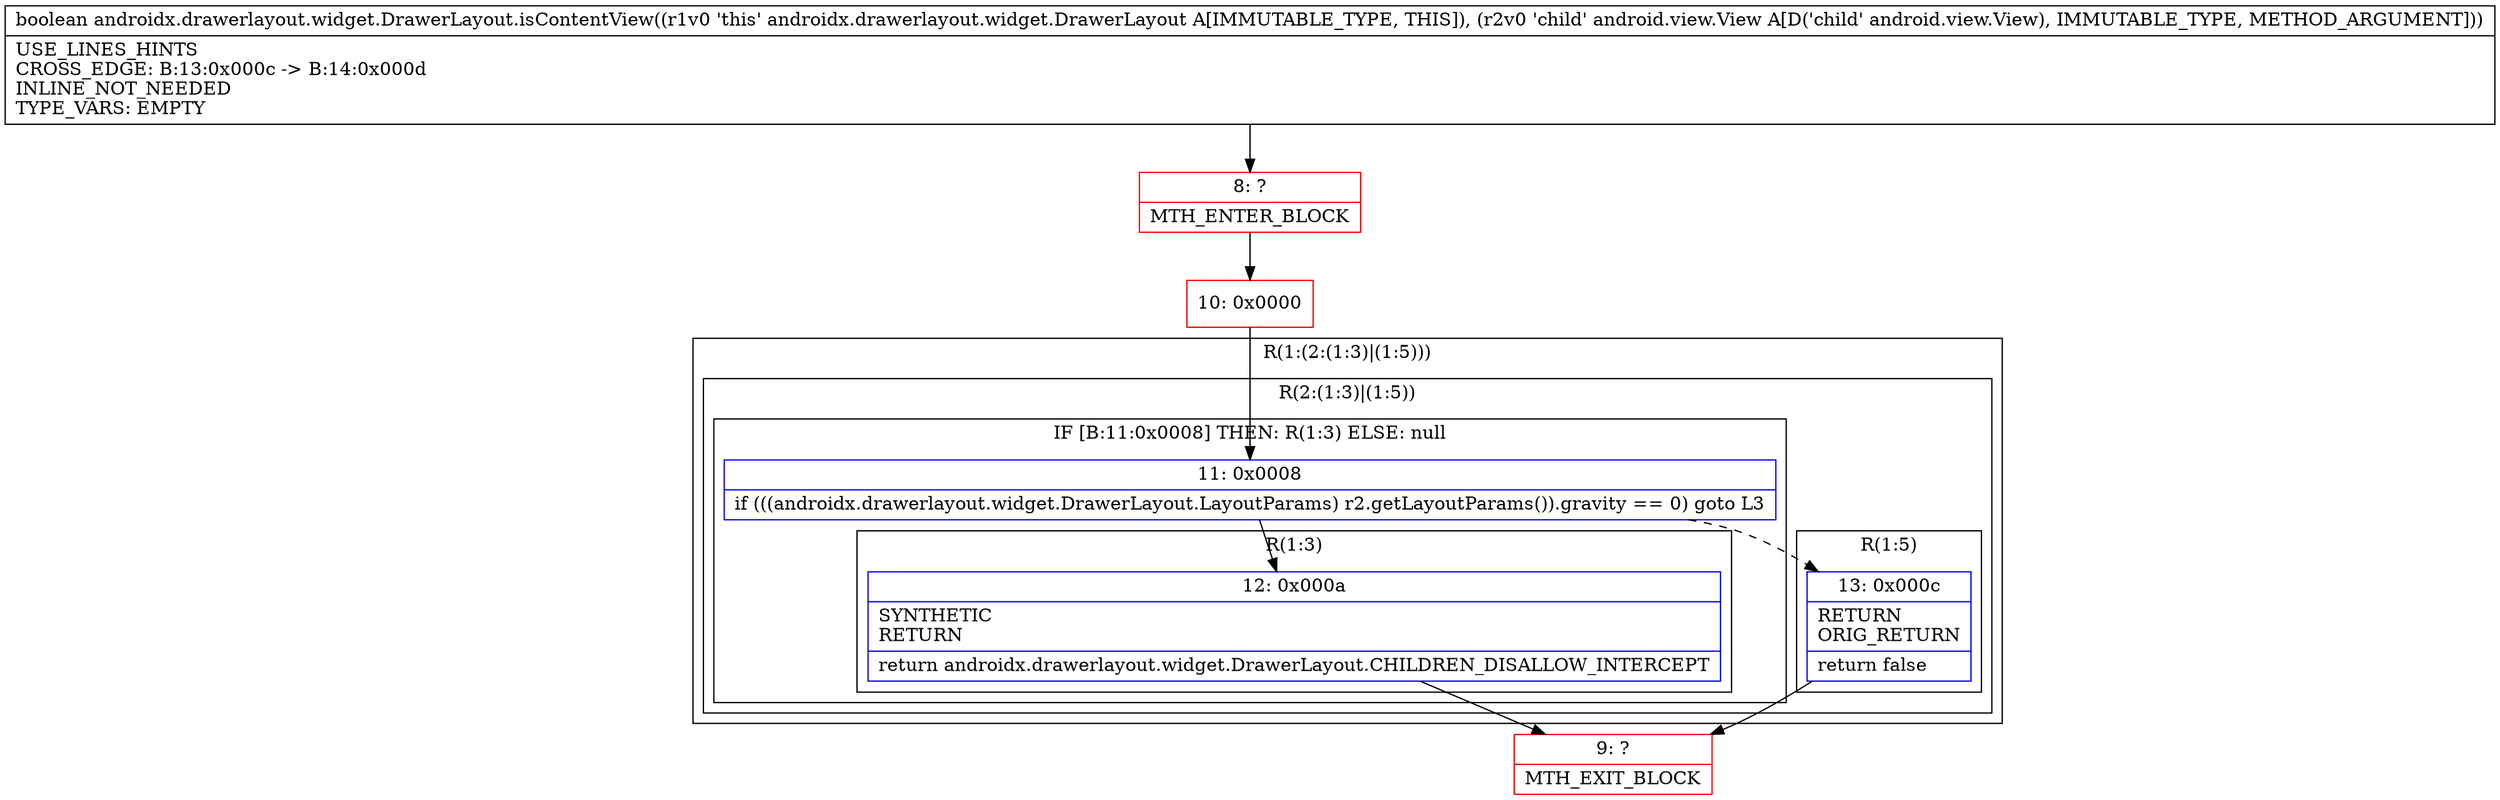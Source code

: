 digraph "CFG forandroidx.drawerlayout.widget.DrawerLayout.isContentView(Landroid\/view\/View;)Z" {
subgraph cluster_Region_1890023777 {
label = "R(1:(2:(1:3)|(1:5)))";
node [shape=record,color=blue];
subgraph cluster_Region_1908206026 {
label = "R(2:(1:3)|(1:5))";
node [shape=record,color=blue];
subgraph cluster_IfRegion_1379791510 {
label = "IF [B:11:0x0008] THEN: R(1:3) ELSE: null";
node [shape=record,color=blue];
Node_11 [shape=record,label="{11\:\ 0x0008|if (((androidx.drawerlayout.widget.DrawerLayout.LayoutParams) r2.getLayoutParams()).gravity == 0) goto L3\l}"];
subgraph cluster_Region_1479576082 {
label = "R(1:3)";
node [shape=record,color=blue];
Node_12 [shape=record,label="{12\:\ 0x000a|SYNTHETIC\lRETURN\l|return androidx.drawerlayout.widget.DrawerLayout.CHILDREN_DISALLOW_INTERCEPT\l}"];
}
}
subgraph cluster_Region_328702980 {
label = "R(1:5)";
node [shape=record,color=blue];
Node_13 [shape=record,label="{13\:\ 0x000c|RETURN\lORIG_RETURN\l|return false\l}"];
}
}
}
Node_8 [shape=record,color=red,label="{8\:\ ?|MTH_ENTER_BLOCK\l}"];
Node_10 [shape=record,color=red,label="{10\:\ 0x0000}"];
Node_9 [shape=record,color=red,label="{9\:\ ?|MTH_EXIT_BLOCK\l}"];
MethodNode[shape=record,label="{boolean androidx.drawerlayout.widget.DrawerLayout.isContentView((r1v0 'this' androidx.drawerlayout.widget.DrawerLayout A[IMMUTABLE_TYPE, THIS]), (r2v0 'child' android.view.View A[D('child' android.view.View), IMMUTABLE_TYPE, METHOD_ARGUMENT]))  | USE_LINES_HINTS\lCROSS_EDGE: B:13:0x000c \-\> B:14:0x000d\lINLINE_NOT_NEEDED\lTYPE_VARS: EMPTY\l}"];
MethodNode -> Node_8;Node_11 -> Node_12;
Node_11 -> Node_13[style=dashed];
Node_12 -> Node_9;
Node_13 -> Node_9;
Node_8 -> Node_10;
Node_10 -> Node_11;
}

